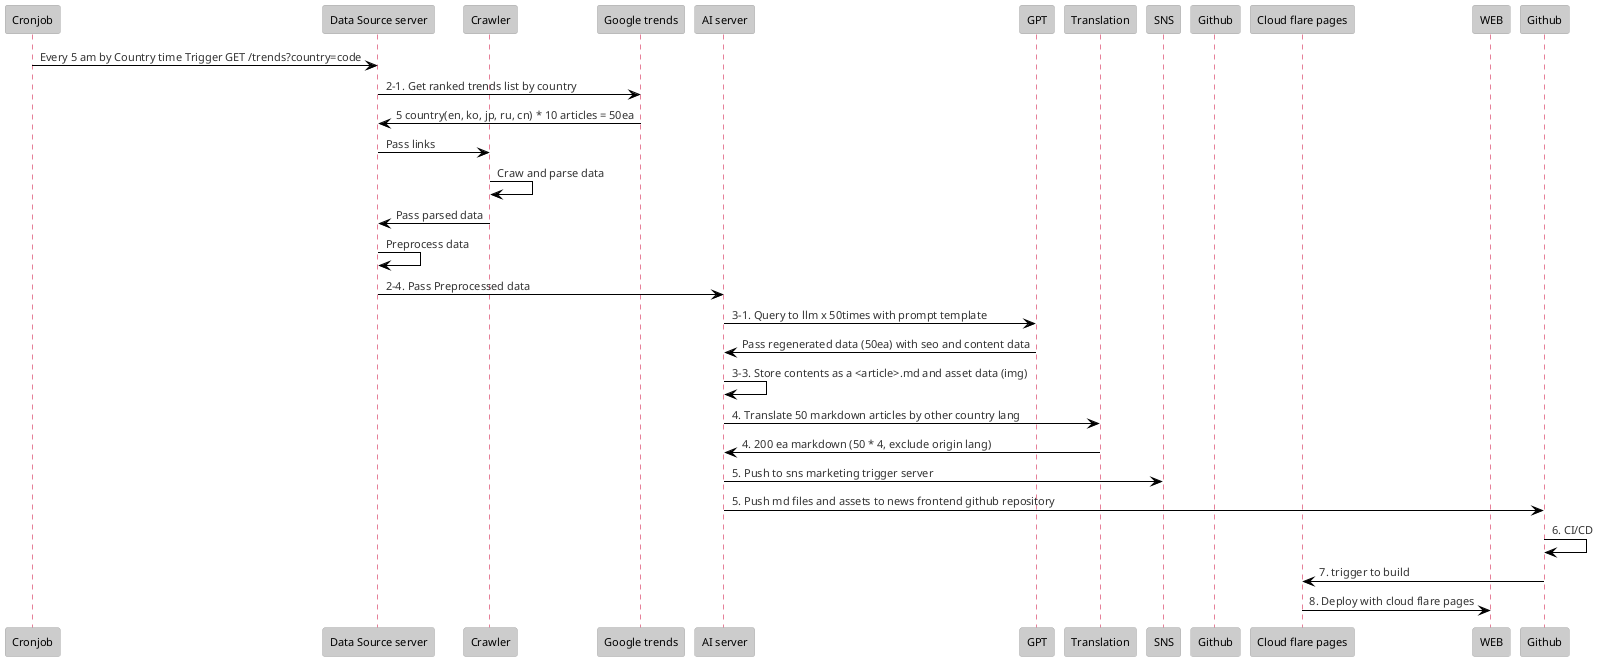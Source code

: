 @startuml
!theme reddress-lightred
participant Cronjob
participant "Data Source server" as DSS
participant "Crawler" as Crawler
participant "Google trends" as Google
participant "AI server" as AIS
participant "GPT" as GPT
participant "Translation" as Trans
participant "SNS" as SNS
participant "Github" as Repo
participant "Cloud flare pages" as Build
participant "WEB" as Deploy

Cronjob -> DSS: Every 5 am by Country time Trigger GET /trends?country=code
DSS -> Google: 2-1. Get ranked trends list by country
Google -> DSS: 5 country(en, ko, jp, ru, cn) * 10 articles = 50ea
DSS -> Crawler: Pass links
Crawler -> Crawler: Craw and parse data
Crawler -> DSS: Pass parsed data
DSS -> DSS: Preprocess data
DSS -> AIS: 2-4. Pass Preprocessed data
AIS -> GPT: 3-1. Query to llm x 50times with prompt template
GPT -> AIS: Pass regenerated data (50ea) with seo and content data
AIS -> AIS: 3-3. Store contents as a <article>.md and asset data (img)
AIS -> Trans : 4. Translate 50 markdown articles by other country lang
Trans -> AIS : 4. 200 ea markdown (50 * 4, exclude origin lang)
AIS -> SNS: 5. Push to sns marketing trigger server
AIS -> Github: 5. Push md files and assets to news frontend github repository
Github -> Github: 6. CI/CD
Github -> Build: 7. trigger to build
Build -> Deploy: 8. Deploy with cloud flare pages
@enduml

